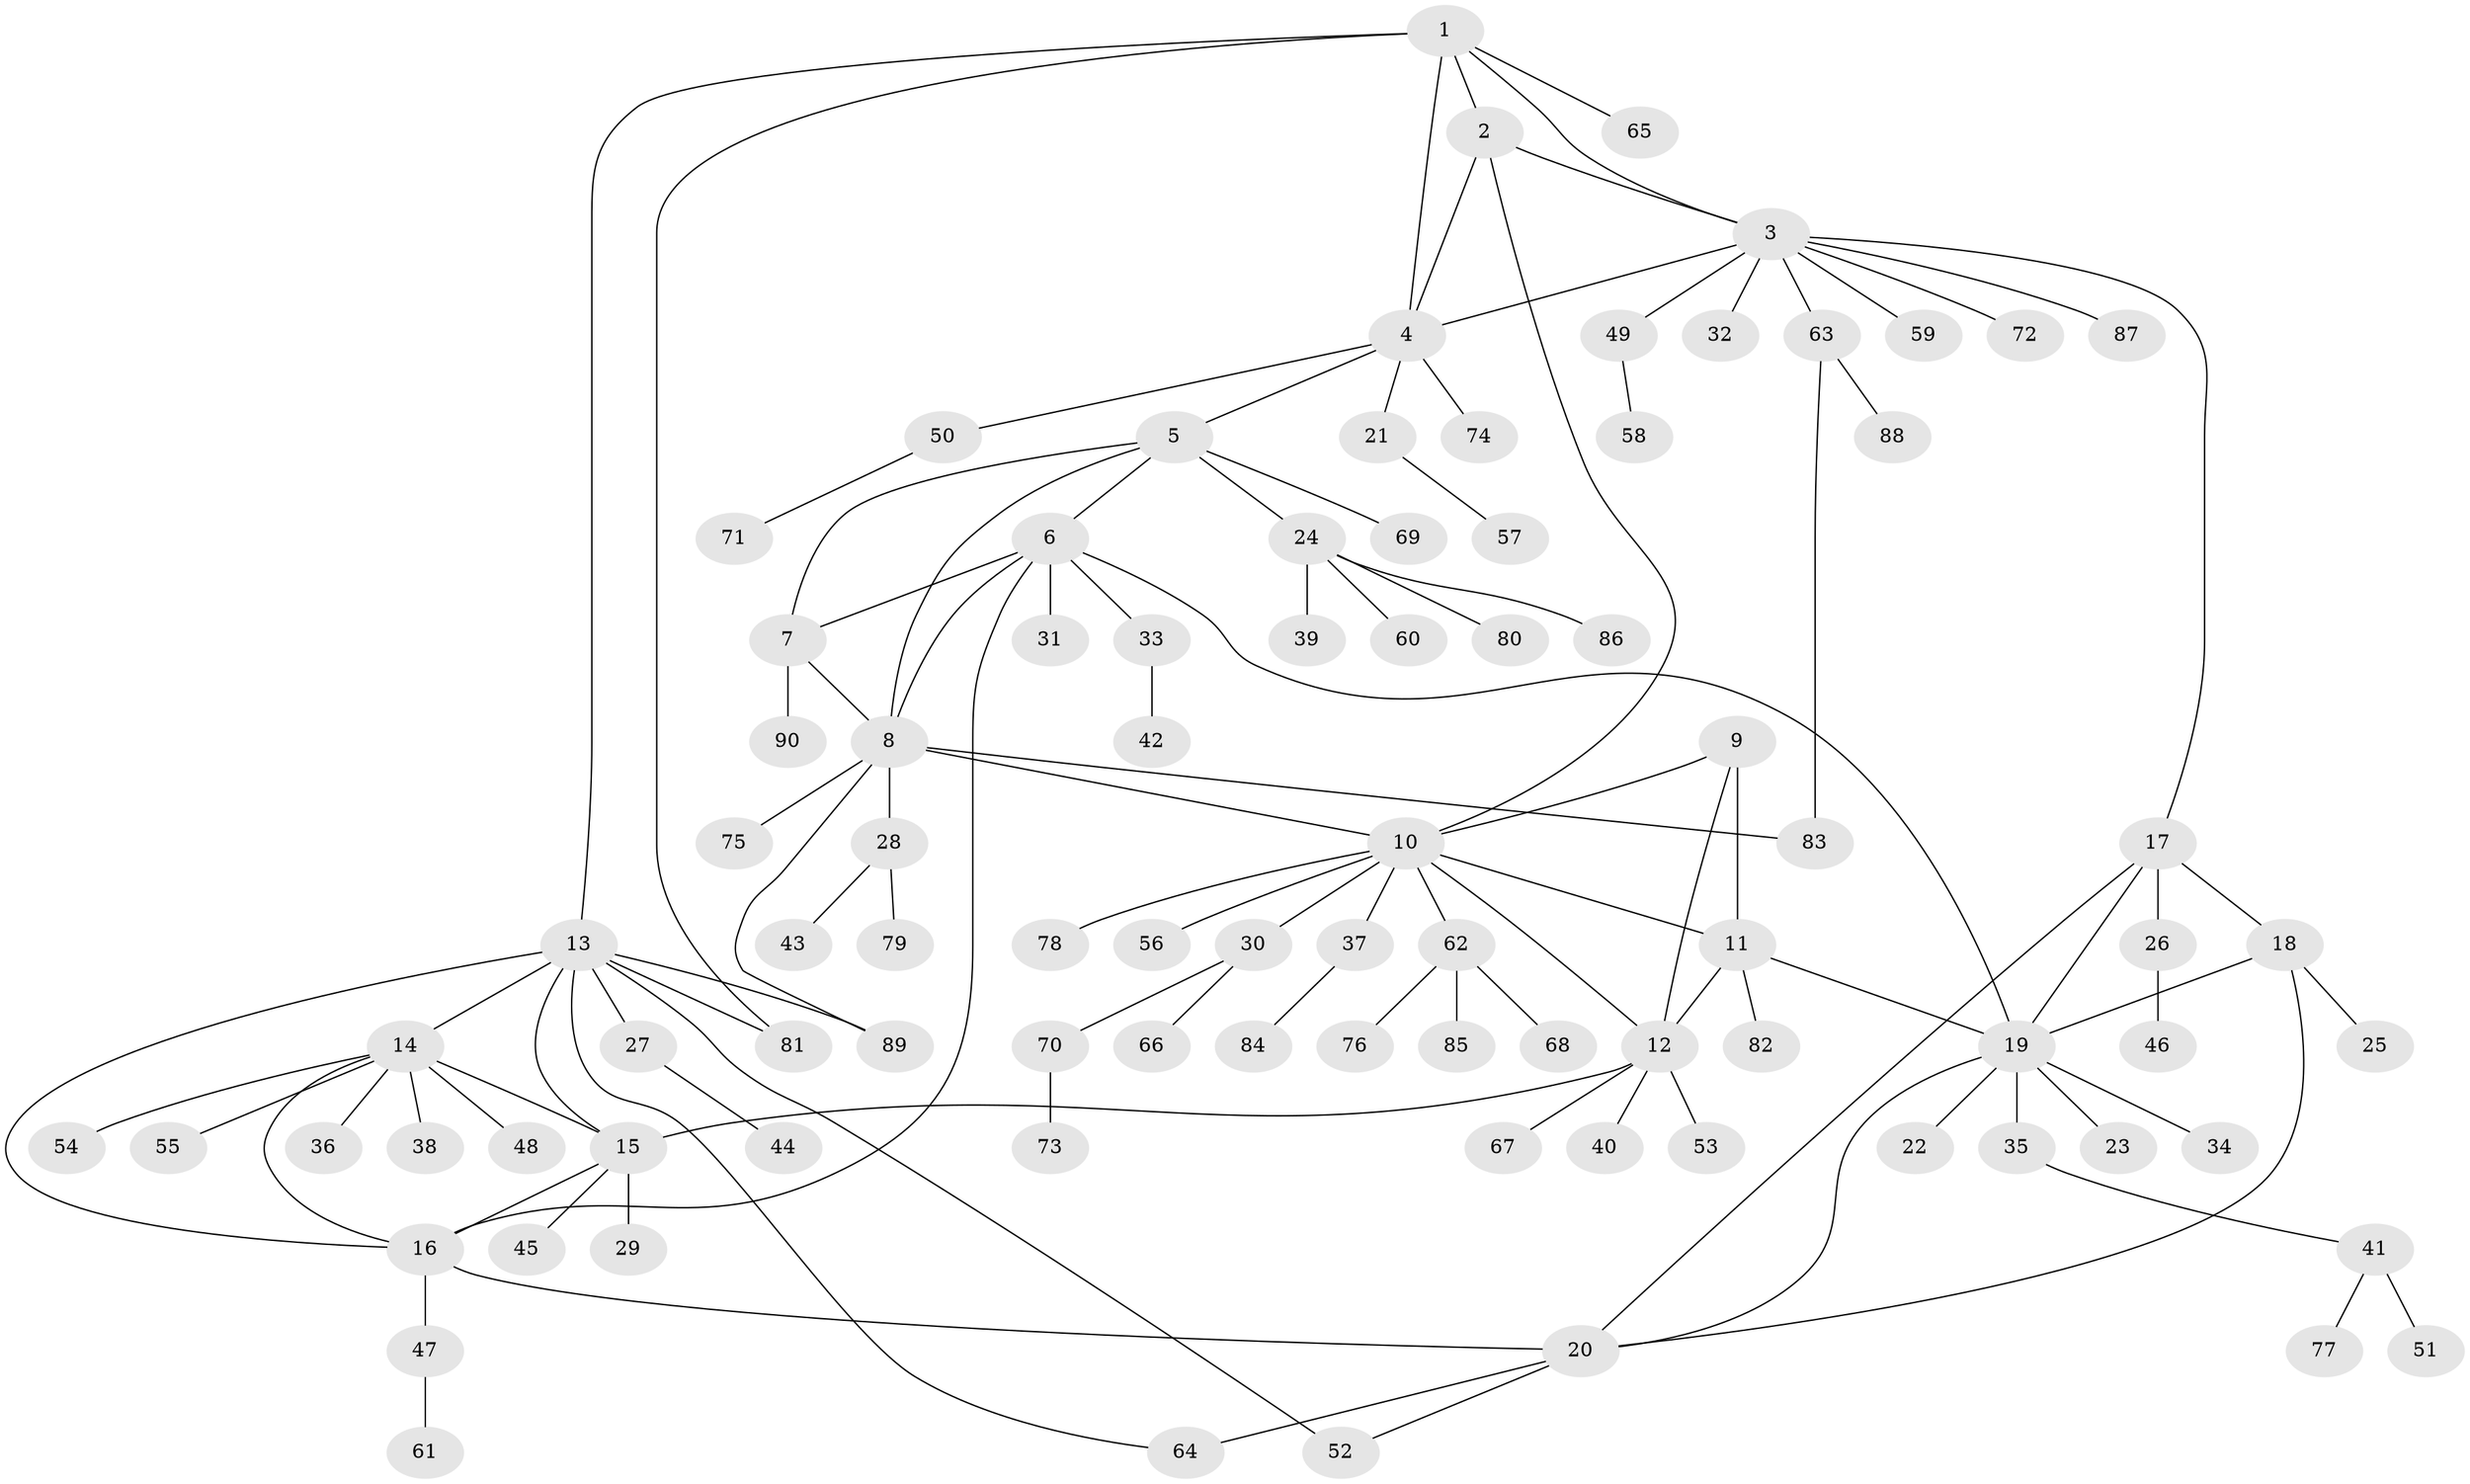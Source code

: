 // Generated by graph-tools (version 1.1) at 2025/50/03/09/25 03:50:30]
// undirected, 90 vertices, 115 edges
graph export_dot {
graph [start="1"]
  node [color=gray90,style=filled];
  1;
  2;
  3;
  4;
  5;
  6;
  7;
  8;
  9;
  10;
  11;
  12;
  13;
  14;
  15;
  16;
  17;
  18;
  19;
  20;
  21;
  22;
  23;
  24;
  25;
  26;
  27;
  28;
  29;
  30;
  31;
  32;
  33;
  34;
  35;
  36;
  37;
  38;
  39;
  40;
  41;
  42;
  43;
  44;
  45;
  46;
  47;
  48;
  49;
  50;
  51;
  52;
  53;
  54;
  55;
  56;
  57;
  58;
  59;
  60;
  61;
  62;
  63;
  64;
  65;
  66;
  67;
  68;
  69;
  70;
  71;
  72;
  73;
  74;
  75;
  76;
  77;
  78;
  79;
  80;
  81;
  82;
  83;
  84;
  85;
  86;
  87;
  88;
  89;
  90;
  1 -- 2;
  1 -- 3;
  1 -- 4;
  1 -- 13;
  1 -- 65;
  1 -- 81;
  2 -- 3;
  2 -- 4;
  2 -- 10;
  3 -- 4;
  3 -- 17;
  3 -- 32;
  3 -- 49;
  3 -- 59;
  3 -- 63;
  3 -- 72;
  3 -- 87;
  4 -- 5;
  4 -- 21;
  4 -- 50;
  4 -- 74;
  5 -- 6;
  5 -- 7;
  5 -- 8;
  5 -- 24;
  5 -- 69;
  6 -- 7;
  6 -- 8;
  6 -- 16;
  6 -- 19;
  6 -- 31;
  6 -- 33;
  7 -- 8;
  7 -- 90;
  8 -- 10;
  8 -- 28;
  8 -- 75;
  8 -- 83;
  8 -- 89;
  9 -- 10;
  9 -- 11;
  9 -- 12;
  10 -- 11;
  10 -- 12;
  10 -- 30;
  10 -- 37;
  10 -- 56;
  10 -- 62;
  10 -- 78;
  11 -- 12;
  11 -- 19;
  11 -- 82;
  12 -- 15;
  12 -- 40;
  12 -- 53;
  12 -- 67;
  13 -- 14;
  13 -- 15;
  13 -- 16;
  13 -- 27;
  13 -- 52;
  13 -- 64;
  13 -- 81;
  13 -- 89;
  14 -- 15;
  14 -- 16;
  14 -- 36;
  14 -- 38;
  14 -- 48;
  14 -- 54;
  14 -- 55;
  15 -- 16;
  15 -- 29;
  15 -- 45;
  16 -- 20;
  16 -- 47;
  17 -- 18;
  17 -- 19;
  17 -- 20;
  17 -- 26;
  18 -- 19;
  18 -- 20;
  18 -- 25;
  19 -- 20;
  19 -- 22;
  19 -- 23;
  19 -- 34;
  19 -- 35;
  20 -- 52;
  20 -- 64;
  21 -- 57;
  24 -- 39;
  24 -- 60;
  24 -- 80;
  24 -- 86;
  26 -- 46;
  27 -- 44;
  28 -- 43;
  28 -- 79;
  30 -- 66;
  30 -- 70;
  33 -- 42;
  35 -- 41;
  37 -- 84;
  41 -- 51;
  41 -- 77;
  47 -- 61;
  49 -- 58;
  50 -- 71;
  62 -- 68;
  62 -- 76;
  62 -- 85;
  63 -- 83;
  63 -- 88;
  70 -- 73;
}
